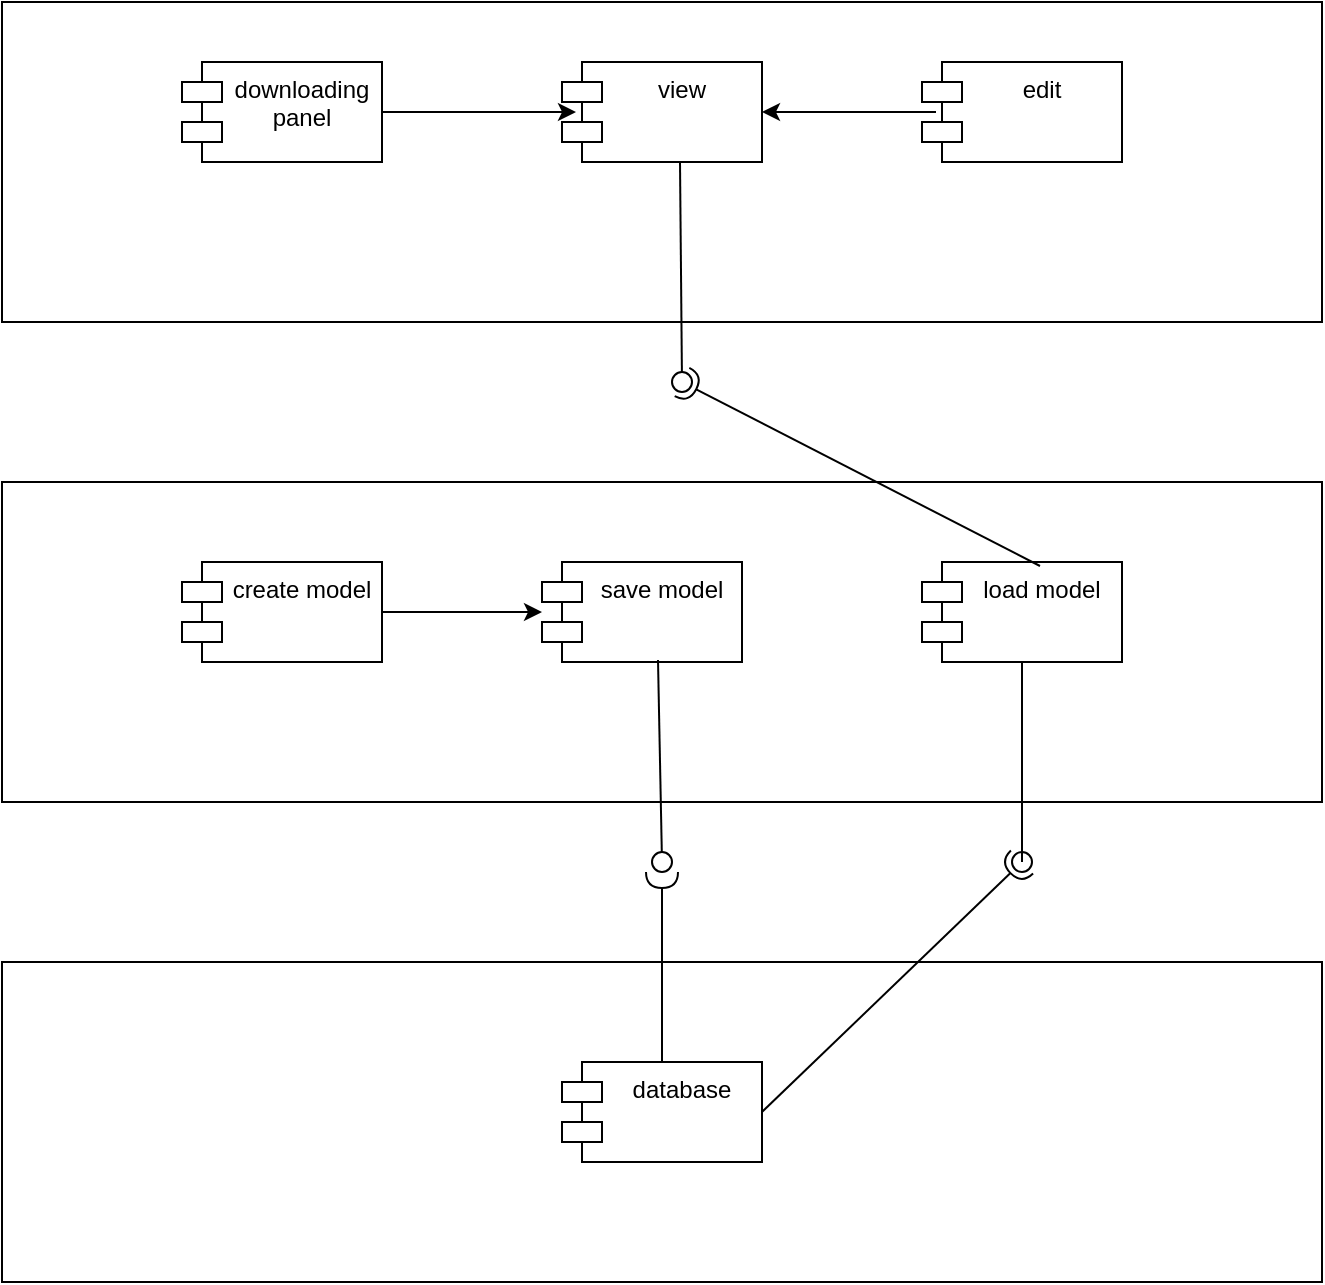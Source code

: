 <mxfile version="21.7.5" type="device">
  <diagram name="Страница — 1" id="rUTbxE58teZfP-UE0FPW">
    <mxGraphModel dx="1386" dy="793" grid="1" gridSize="10" guides="1" tooltips="1" connect="1" arrows="1" fold="1" page="1" pageScale="1" pageWidth="827" pageHeight="1169" math="0" shadow="0">
      <root>
        <mxCell id="0" />
        <mxCell id="1" parent="0" />
        <mxCell id="o14RL1fnEd9RUc0F4aLw-2" value="&lt;br&gt;" style="html=1;whiteSpace=wrap;" vertex="1" parent="1">
          <mxGeometry x="80" y="20" width="660" height="160" as="geometry" />
        </mxCell>
        <mxCell id="o14RL1fnEd9RUc0F4aLw-3" value="downloading panel" style="shape=module;align=left;spacingLeft=20;align=center;verticalAlign=top;whiteSpace=wrap;html=1;" vertex="1" parent="1">
          <mxGeometry x="170" y="50" width="100" height="50" as="geometry" />
        </mxCell>
        <mxCell id="o14RL1fnEd9RUc0F4aLw-4" value="edit" style="shape=module;align=left;spacingLeft=20;align=center;verticalAlign=top;whiteSpace=wrap;html=1;" vertex="1" parent="1">
          <mxGeometry x="540" y="50" width="100" height="50" as="geometry" />
        </mxCell>
        <mxCell id="o14RL1fnEd9RUc0F4aLw-5" value="view" style="shape=module;align=left;spacingLeft=20;align=center;verticalAlign=top;whiteSpace=wrap;html=1;" vertex="1" parent="1">
          <mxGeometry x="360" y="50" width="100" height="50" as="geometry" />
        </mxCell>
        <mxCell id="o14RL1fnEd9RUc0F4aLw-7" value="" style="html=1;whiteSpace=wrap;" vertex="1" parent="1">
          <mxGeometry x="80" y="260" width="660" height="160" as="geometry" />
        </mxCell>
        <mxCell id="o14RL1fnEd9RUc0F4aLw-8" value="load model" style="shape=module;align=left;spacingLeft=20;align=center;verticalAlign=top;whiteSpace=wrap;html=1;" vertex="1" parent="1">
          <mxGeometry x="540" y="300" width="100" height="50" as="geometry" />
        </mxCell>
        <mxCell id="o14RL1fnEd9RUc0F4aLw-38" value="" style="edgeStyle=orthogonalEdgeStyle;rounded=0;orthogonalLoop=1;jettySize=auto;html=1;" edge="1" parent="1" source="o14RL1fnEd9RUc0F4aLw-9" target="o14RL1fnEd9RUc0F4aLw-12">
          <mxGeometry relative="1" as="geometry" />
        </mxCell>
        <mxCell id="o14RL1fnEd9RUc0F4aLw-9" value="create model" style="shape=module;align=left;spacingLeft=20;align=center;verticalAlign=top;whiteSpace=wrap;html=1;" vertex="1" parent="1">
          <mxGeometry x="170" y="300" width="100" height="50" as="geometry" />
        </mxCell>
        <mxCell id="o14RL1fnEd9RUc0F4aLw-10" value="" style="html=1;whiteSpace=wrap;" vertex="1" parent="1">
          <mxGeometry x="80" y="500" width="660" height="160" as="geometry" />
        </mxCell>
        <mxCell id="o14RL1fnEd9RUc0F4aLw-11" value="database" style="shape=module;align=left;spacingLeft=20;align=center;verticalAlign=top;whiteSpace=wrap;html=1;" vertex="1" parent="1">
          <mxGeometry x="360" y="550" width="100" height="50" as="geometry" />
        </mxCell>
        <mxCell id="o14RL1fnEd9RUc0F4aLw-12" value="save model&lt;br&gt;" style="shape=module;align=left;spacingLeft=20;align=center;verticalAlign=top;whiteSpace=wrap;html=1;" vertex="1" parent="1">
          <mxGeometry x="350" y="300" width="100" height="50" as="geometry" />
        </mxCell>
        <mxCell id="o14RL1fnEd9RUc0F4aLw-19" value="" style="ellipse;whiteSpace=wrap;html=1;align=center;aspect=fixed;fillColor=none;strokeColor=none;resizable=0;perimeter=centerPerimeter;rotatable=0;allowArrows=0;points=[];outlineConnect=1;" vertex="1" parent="1">
          <mxGeometry x="405" y="400" width="10" height="10" as="geometry" />
        </mxCell>
        <mxCell id="o14RL1fnEd9RUc0F4aLw-22" value="" style="ellipse;whiteSpace=wrap;html=1;align=center;aspect=fixed;fillColor=none;strokeColor=none;resizable=0;perimeter=centerPerimeter;rotatable=0;allowArrows=0;points=[];outlineConnect=1;" vertex="1" parent="1">
          <mxGeometry x="215" y="460" width="10" height="10" as="geometry" />
        </mxCell>
        <mxCell id="o14RL1fnEd9RUc0F4aLw-33" value="" style="edgeStyle=orthogonalEdgeStyle;rounded=0;orthogonalLoop=1;jettySize=auto;html=1;exitX=1;exitY=0.5;exitDx=0;exitDy=0;entryX=0.07;entryY=0.5;entryDx=0;entryDy=0;entryPerimeter=0;" edge="1" parent="1" source="o14RL1fnEd9RUc0F4aLw-3" target="o14RL1fnEd9RUc0F4aLw-5">
          <mxGeometry relative="1" as="geometry">
            <mxPoint x="480" y="95" as="sourcePoint" />
            <mxPoint x="560" y="95" as="targetPoint" />
          </mxGeometry>
        </mxCell>
        <mxCell id="o14RL1fnEd9RUc0F4aLw-34" value="" style="edgeStyle=orthogonalEdgeStyle;rounded=0;orthogonalLoop=1;jettySize=auto;html=1;exitX=0.07;exitY=0.5;exitDx=0;exitDy=0;exitPerimeter=0;entryX=1;entryY=0.5;entryDx=0;entryDy=0;" edge="1" parent="1" source="o14RL1fnEd9RUc0F4aLw-4" target="o14RL1fnEd9RUc0F4aLw-5">
          <mxGeometry relative="1" as="geometry">
            <mxPoint x="490" y="105" as="sourcePoint" />
            <mxPoint x="570" y="105" as="targetPoint" />
          </mxGeometry>
        </mxCell>
        <mxCell id="o14RL1fnEd9RUc0F4aLw-35" value="" style="rounded=0;orthogonalLoop=1;jettySize=auto;html=1;endArrow=halfCircle;endFill=0;endSize=6;strokeWidth=1;sketch=0;exitX=0.59;exitY=0.04;exitDx=0;exitDy=0;exitPerimeter=0;" edge="1" parent="1" source="o14RL1fnEd9RUc0F4aLw-8">
          <mxGeometry relative="1" as="geometry">
            <mxPoint x="430" y="405" as="sourcePoint" />
            <mxPoint x="420" y="210" as="targetPoint" />
          </mxGeometry>
        </mxCell>
        <mxCell id="o14RL1fnEd9RUc0F4aLw-36" value="" style="rounded=0;orthogonalLoop=1;jettySize=auto;html=1;endArrow=oval;endFill=0;sketch=0;sourcePerimeterSpacing=0;targetPerimeterSpacing=0;endSize=10;exitX=0.59;exitY=1;exitDx=0;exitDy=0;exitPerimeter=0;" edge="1" parent="1" source="o14RL1fnEd9RUc0F4aLw-5">
          <mxGeometry relative="1" as="geometry">
            <mxPoint x="390" y="405" as="sourcePoint" />
            <mxPoint x="420" y="210" as="targetPoint" />
          </mxGeometry>
        </mxCell>
        <mxCell id="o14RL1fnEd9RUc0F4aLw-37" value="" style="ellipse;whiteSpace=wrap;html=1;align=center;aspect=fixed;fillColor=none;strokeColor=none;resizable=0;perimeter=centerPerimeter;rotatable=0;allowArrows=0;points=[];outlineConnect=1;" vertex="1" parent="1">
          <mxGeometry x="405" y="400" width="10" height="10" as="geometry" />
        </mxCell>
        <mxCell id="o14RL1fnEd9RUc0F4aLw-43" value="" style="rounded=0;orthogonalLoop=1;jettySize=auto;html=1;endArrow=halfCircle;endFill=0;endSize=6;strokeWidth=1;sketch=0;exitX=1;exitY=0.5;exitDx=0;exitDy=0;" edge="1" parent="1" source="o14RL1fnEd9RUc0F4aLw-11">
          <mxGeometry relative="1" as="geometry">
            <mxPoint x="430" y="405" as="sourcePoint" />
            <mxPoint x="590" y="450" as="targetPoint" />
          </mxGeometry>
        </mxCell>
        <mxCell id="o14RL1fnEd9RUc0F4aLw-44" value="" style="rounded=0;orthogonalLoop=1;jettySize=auto;html=1;endArrow=oval;endFill=0;sketch=0;sourcePerimeterSpacing=0;targetPerimeterSpacing=0;endSize=10;" edge="1" parent="1">
          <mxGeometry relative="1" as="geometry">
            <mxPoint x="590" y="450" as="sourcePoint" />
            <mxPoint x="590" y="450" as="targetPoint" />
            <Array as="points">
              <mxPoint x="590" y="450" />
              <mxPoint x="590" y="350" />
            </Array>
          </mxGeometry>
        </mxCell>
        <mxCell id="o14RL1fnEd9RUc0F4aLw-45" value="" style="ellipse;whiteSpace=wrap;html=1;align=center;aspect=fixed;fillColor=none;strokeColor=none;resizable=0;perimeter=centerPerimeter;rotatable=0;allowArrows=0;points=[];outlineConnect=1;" vertex="1" parent="1">
          <mxGeometry x="405" y="400" width="10" height="10" as="geometry" />
        </mxCell>
        <mxCell id="o14RL1fnEd9RUc0F4aLw-47" value="" style="rounded=0;orthogonalLoop=1;jettySize=auto;html=1;endArrow=halfCircle;endFill=0;endSize=6;strokeWidth=1;sketch=0;exitX=0.5;exitY=0;exitDx=0;exitDy=0;" edge="1" target="o14RL1fnEd9RUc0F4aLw-49" parent="1" source="o14RL1fnEd9RUc0F4aLw-11">
          <mxGeometry relative="1" as="geometry">
            <mxPoint x="430" y="405" as="sourcePoint" />
          </mxGeometry>
        </mxCell>
        <mxCell id="o14RL1fnEd9RUc0F4aLw-48" value="" style="rounded=0;orthogonalLoop=1;jettySize=auto;html=1;endArrow=oval;endFill=0;sketch=0;sourcePerimeterSpacing=0;targetPerimeterSpacing=0;endSize=10;exitX=0.58;exitY=0.98;exitDx=0;exitDy=0;exitPerimeter=0;" edge="1" parent="1" source="o14RL1fnEd9RUc0F4aLw-12">
          <mxGeometry relative="1" as="geometry">
            <mxPoint x="390" y="405" as="sourcePoint" />
            <mxPoint x="410" y="450" as="targetPoint" />
          </mxGeometry>
        </mxCell>
        <mxCell id="o14RL1fnEd9RUc0F4aLw-49" value="" style="ellipse;whiteSpace=wrap;html=1;align=center;aspect=fixed;fillColor=none;strokeColor=none;resizable=0;perimeter=centerPerimeter;rotatable=0;allowArrows=0;points=[];outlineConnect=1;" vertex="1" parent="1">
          <mxGeometry x="405" y="450" width="10" height="10" as="geometry" />
        </mxCell>
      </root>
    </mxGraphModel>
  </diagram>
</mxfile>
